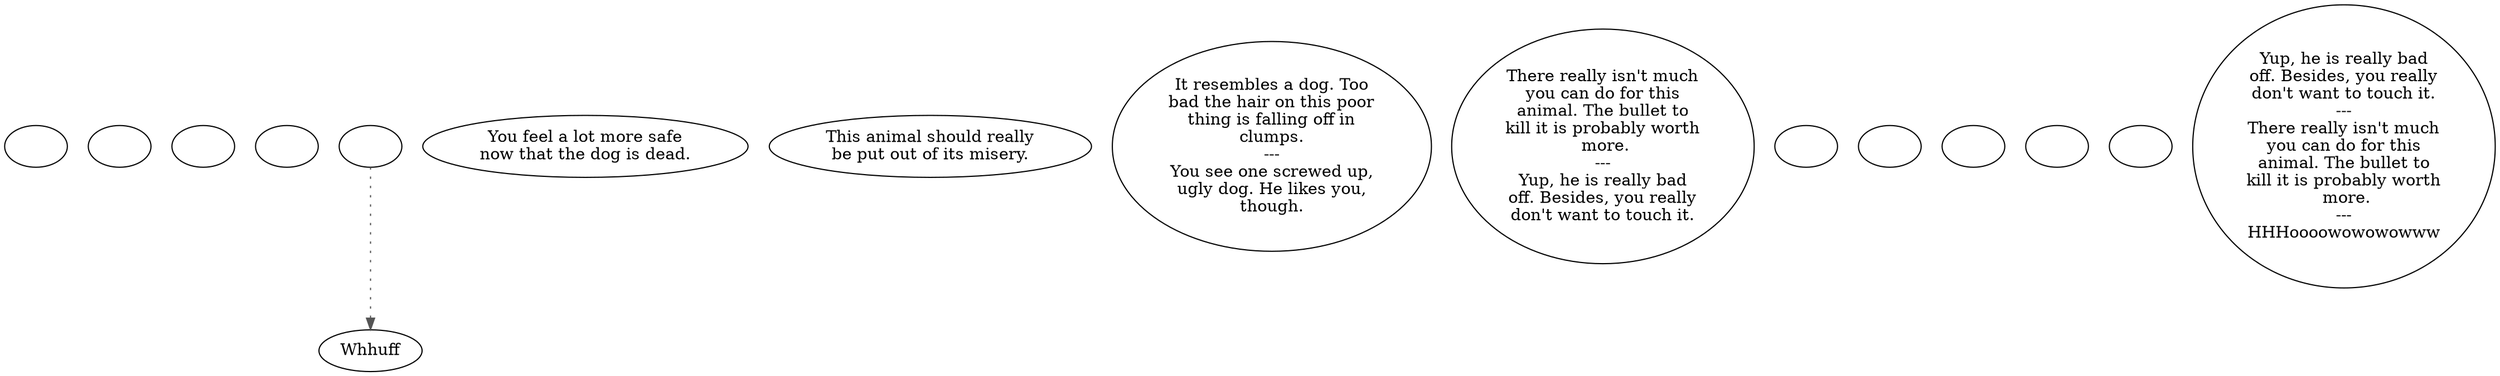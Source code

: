 digraph ecpdog {
  "checkPartyMembersNearDoor" [style=filled       fillcolor="#FFFFFF"       color="#000000"]
  "checkPartyMembersNearDoor" [label=""]
  "start" [style=filled       fillcolor="#FFFFFF"       color="#000000"]
  "start" [label=""]
  "critter_p_proc" [style=filled       fillcolor="#FFFFFF"       color="#000000"]
  "critter_p_proc" [label=""]
  "pickup_p_proc" [style=filled       fillcolor="#FFFFFF"       color="#000000"]
  "pickup_p_proc" [label=""]
  "talk_p_proc" [style=filled       fillcolor="#FFFFFF"       color="#000000"]
  "talk_p_proc" -> "Node001" [style=dotted color="#555555"]
  "talk_p_proc" [label=""]
  "destroy_p_proc" [style=filled       fillcolor="#FFFFFF"       color="#000000"]
  "destroy_p_proc" [label="You feel a lot more safe\nnow that the dog is dead."]
  "look_at_p_proc" [style=filled       fillcolor="#FFFFFF"       color="#000000"]
  "look_at_p_proc" [label="This animal should really\nbe put out of its misery."]
  "description_p_proc" [style=filled       fillcolor="#FFFFFF"       color="#000000"]
  "description_p_proc" [label="It resembles a dog. Too\nbad the hair on this poor\nthing is falling off in\nclumps.\n---\nYou see one screwed up,\nugly dog. He likes you,\nthough."]
  "use_skill_on_p_proc" [style=filled       fillcolor="#FFFFFF"       color="#000000"]
  "use_skill_on_p_proc" [label="There really isn't much\nyou can do for this\nanimal. The bullet to\nkill it is probably worth\n more.\n---\nYup, he is really bad\noff. Besides, you really\ndon't want to touch it."]
  "damage_p_proc" [style=filled       fillcolor="#FFFFFF"       color="#000000"]
  "damage_p_proc" [label=""]
  "map_enter_p_proc" [style=filled       fillcolor="#FFFFFF"       color="#000000"]
  "map_enter_p_proc" [label=""]
  "Node998" [style=filled       fillcolor="#FFFFFF"       color="#000000"]
  "Node998" [label=""]
  "Node999" [style=filled       fillcolor="#FFFFFF"       color="#000000"]
  "Node999" [label=""]
  "Node001" [style=filled       fillcolor="#FFFFFF"       color="#000000"]
  "Node001" [label="Whhuff"]
  "timed_event_p_proc" [style=filled       fillcolor="#FFFFFF"       color="#000000"]
  "timed_event_p_proc" [label=""]
  "use_obj_on_p_proc" [style=filled       fillcolor="#FFFFFF"       color="#000000"]
  "use_obj_on_p_proc" [label="Yup, he is really bad\noff. Besides, you really\ndon't want to touch it.\n---\nThere really isn't much\nyou can do for this\nanimal. The bullet to\nkill it is probably worth\n more.\n---\nHHHoooowowowowww"]
}